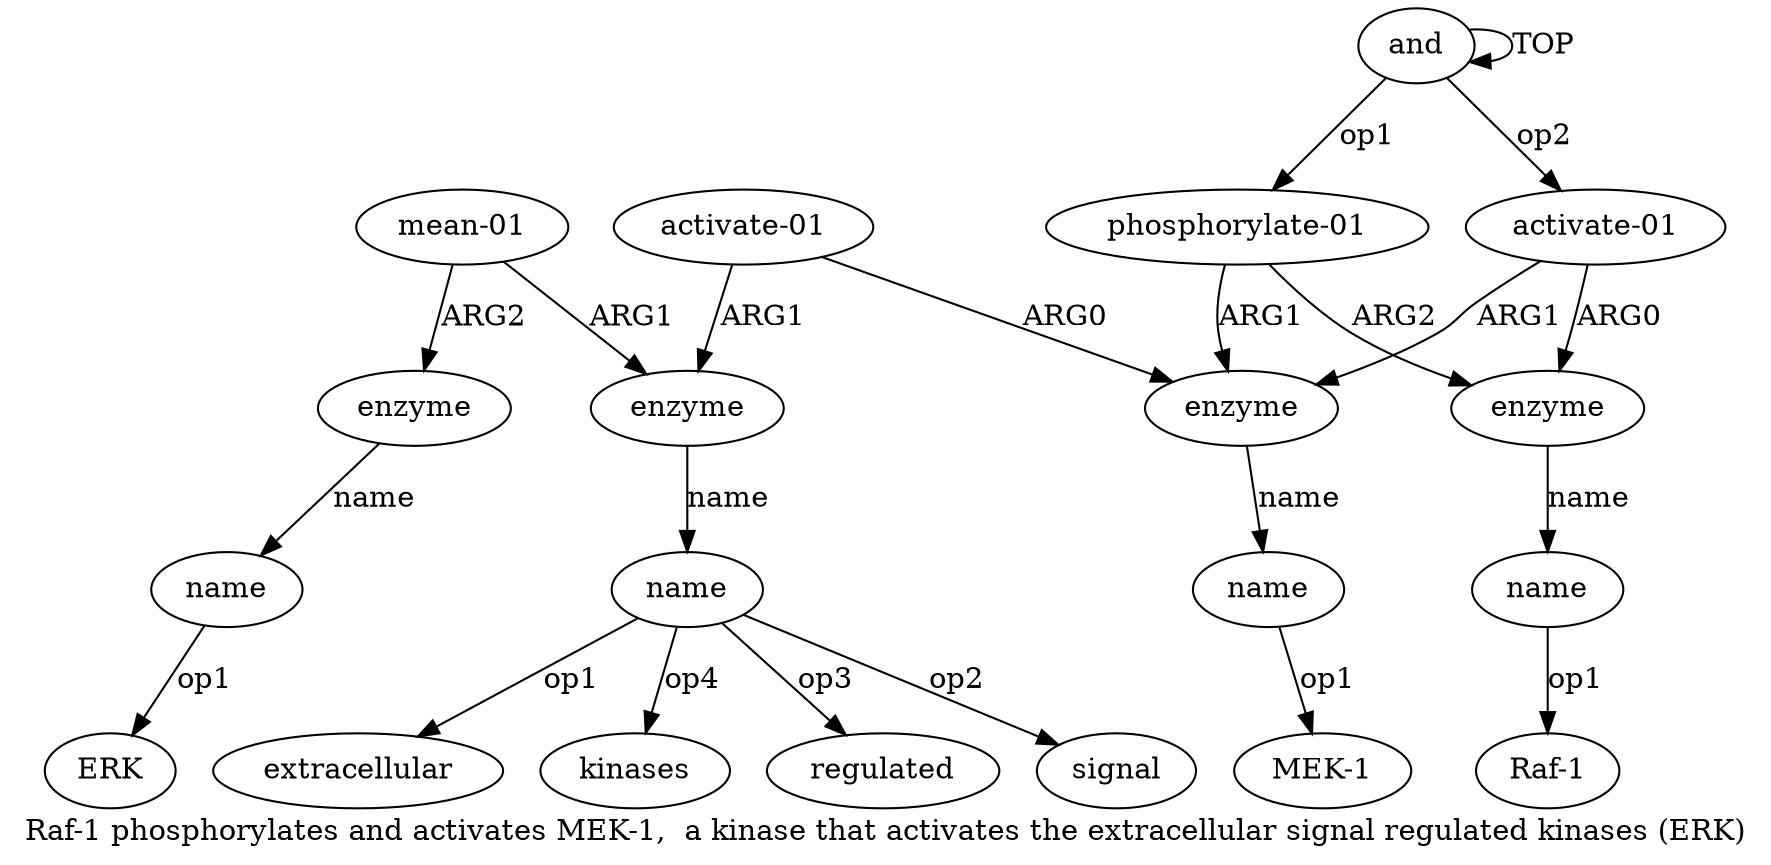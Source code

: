 digraph  {
	graph [label="Raf-1 phosphorylates and activates MEK-1,  a kinase that activates the extracellular signal regulated kinases (ERK)"];
	node [label="\N"];
	"a9 signal"	 [color=black,
		gold_ind=-1,
		gold_label=signal,
		label=signal,
		test_ind=-1,
		test_label=signal];
	a11	 [color=black,
		gold_ind=11,
		gold_label=enzyme,
		label=enzyme,
		test_ind=11,
		test_label=enzyme];
	a12	 [color=black,
		gold_ind=12,
		gold_label=name,
		label=name,
		test_ind=12,
		test_label=name];
	a11 -> a12 [key=0,
	color=black,
	gold_label=name,
	label=name,
	test_label=name];
a10 [color=black,
	gold_ind=10,
	gold_label="mean-01",
	label="mean-01",
	test_ind=10,
	test_label="mean-01"];
a10 -> a11 [key=0,
color=black,
gold_label=ARG2,
label=ARG2,
test_label=ARG2];
a8 [color=black,
gold_ind=8,
gold_label=enzyme,
label=enzyme,
test_ind=8,
test_label=enzyme];
a10 -> a8 [key=0,
color=black,
gold_label=ARG1,
label=ARG1,
test_label=ARG1];
"a9 extracellular" [color=black,
gold_ind=-1,
gold_label=extracellular,
label=extracellular,
test_ind=-1,
test_label=extracellular];
"a12 ERK" [color=black,
gold_ind=-1,
gold_label=ERK,
label=ERK,
test_ind=-1,
test_label=ERK];
a12 -> "a12 ERK" [key=0,
color=black,
gold_label=op1,
label=op1,
test_label=op1];
"a6 MEK-1" [color=black,
gold_ind=-1,
gold_label="MEK-1",
label="MEK-1",
test_ind=-1,
test_label="MEK-1"];
"a9 kinases" [color=black,
gold_ind=-1,
gold_label=kinases,
label=kinases,
test_ind=-1,
test_label=kinases];
a1 [color=black,
gold_ind=1,
gold_label="phosphorylate-01",
label="phosphorylate-01",
test_ind=1,
test_label="phosphorylate-01"];
a2 [color=black,
gold_ind=2,
gold_label=enzyme,
label=enzyme,
test_ind=2,
test_label=enzyme];
a1 -> a2 [key=0,
color=black,
gold_label=ARG2,
label=ARG2,
test_label=ARG2];
a5 [color=black,
gold_ind=5,
gold_label=enzyme,
label=enzyme,
test_ind=5,
test_label=enzyme];
a1 -> a5 [key=0,
color=black,
gold_label=ARG1,
label=ARG1,
test_label=ARG1];
a0 [color=black,
gold_ind=0,
gold_label=and,
label=and,
test_ind=0,
test_label=and];
a0 -> a1 [key=0,
color=black,
gold_label=op1,
label=op1,
test_label=op1];
a0 -> a0 [key=0,
color=black,
gold_label=TOP,
label=TOP,
test_label=TOP];
a4 [color=black,
gold_ind=4,
gold_label="activate-01",
label="activate-01",
test_ind=4,
test_label="activate-01"];
a0 -> a4 [key=0,
color=black,
gold_label=op2,
label=op2,
test_label=op2];
a3 [color=black,
gold_ind=3,
gold_label=name,
label=name,
test_ind=3,
test_label=name];
"a3 Raf-1" [color=black,
gold_ind=-1,
gold_label="Raf-1",
label="Raf-1",
test_ind=-1,
test_label="Raf-1"];
a3 -> "a3 Raf-1" [key=0,
color=black,
gold_label=op1,
label=op1,
test_label=op1];
a2 -> a3 [key=0,
color=black,
gold_label=name,
label=name,
test_label=name];
a6 [color=black,
gold_ind=6,
gold_label=name,
label=name,
test_ind=6,
test_label=name];
a5 -> a6 [key=0,
color=black,
gold_label=name,
label=name,
test_label=name];
a4 -> a2 [key=0,
color=black,
gold_label=ARG0,
label=ARG0,
test_label=ARG0];
a4 -> a5 [key=0,
color=black,
gold_label=ARG1,
label=ARG1,
test_label=ARG1];
a7 [color=black,
gold_ind=7,
gold_label="activate-01",
label="activate-01",
test_ind=7,
test_label="activate-01"];
a7 -> a5 [key=0,
color=black,
gold_label=ARG0,
label=ARG0,
test_label=ARG0];
a7 -> a8 [key=0,
color=black,
gold_label=ARG1,
label=ARG1,
test_label=ARG1];
a6 -> "a6 MEK-1" [key=0,
color=black,
gold_label=op1,
label=op1,
test_label=op1];
a9 [color=black,
gold_ind=9,
gold_label=name,
label=name,
test_ind=9,
test_label=name];
a9 -> "a9 signal" [key=0,
color=black,
gold_label=op2,
label=op2,
test_label=op2];
a9 -> "a9 extracellular" [key=0,
color=black,
gold_label=op1,
label=op1,
test_label=op1];
a9 -> "a9 kinases" [key=0,
color=black,
gold_label=op4,
label=op4,
test_label=op4];
"a9 regulated" [color=black,
gold_ind=-1,
gold_label=regulated,
label=regulated,
test_ind=-1,
test_label=regulated];
a9 -> "a9 regulated" [key=0,
color=black,
gold_label=op3,
label=op3,
test_label=op3];
a8 -> a9 [key=0,
color=black,
gold_label=name,
label=name,
test_label=name];
}
